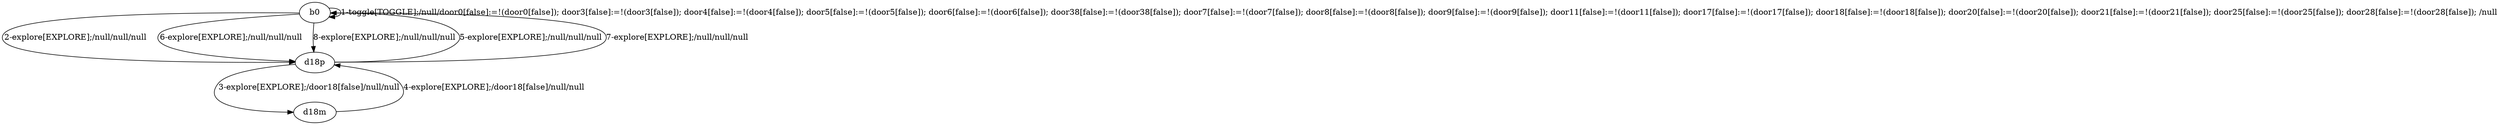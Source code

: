 # Total number of goals covered by this test: 1
# d18m --> d18p

digraph g {
"b0" -> "b0" [label = "1-toggle[TOGGLE];/null/door0[false]:=!(door0[false]); door3[false]:=!(door3[false]); door4[false]:=!(door4[false]); door5[false]:=!(door5[false]); door6[false]:=!(door6[false]); door38[false]:=!(door38[false]); door7[false]:=!(door7[false]); door8[false]:=!(door8[false]); door9[false]:=!(door9[false]); door11[false]:=!(door11[false]); door17[false]:=!(door17[false]); door18[false]:=!(door18[false]); door20[false]:=!(door20[false]); door21[false]:=!(door21[false]); door25[false]:=!(door25[false]); door28[false]:=!(door28[false]); /null"];
"b0" -> "d18p" [label = "2-explore[EXPLORE];/null/null/null"];
"d18p" -> "d18m" [label = "3-explore[EXPLORE];/door18[false]/null/null"];
"d18m" -> "d18p" [label = "4-explore[EXPLORE];/door18[false]/null/null"];
"d18p" -> "b0" [label = "5-explore[EXPLORE];/null/null/null"];
"b0" -> "d18p" [label = "6-explore[EXPLORE];/null/null/null"];
"d18p" -> "b0" [label = "7-explore[EXPLORE];/null/null/null"];
"b0" -> "d18p" [label = "8-explore[EXPLORE];/null/null/null"];
}